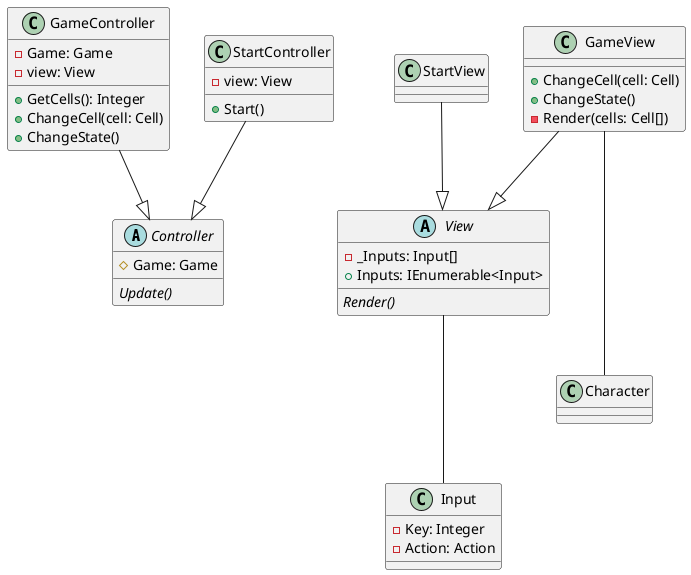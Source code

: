 @startuml sudoku
abstract Controller {
  # Game: Game
  {abstract} Update()
}

abstract View {
  - _Inputs: Input[]
  + Inputs: IEnumerable<Input>
  {abstract} Render()
}

class GameController {
  - Game: Game
  - view: View
  + GetCells(): Integer
  + ChangeCell(cell: Cell)
  + ChangeState()
}
class GameView {
  + ChangeCell(cell: Cell)
  + ChangeState()
  - Render(cells: Cell[])
}

class StartController {
  - view: View
  + Start()
}

class StartView {}

class Input {
  - Key: Integer
  - Action: Action
}

GameView --|> View
StartView --|> View

StartController --|> Controller
GameController --|> Controller

GameView --- Character

View --- Input
@enduml
